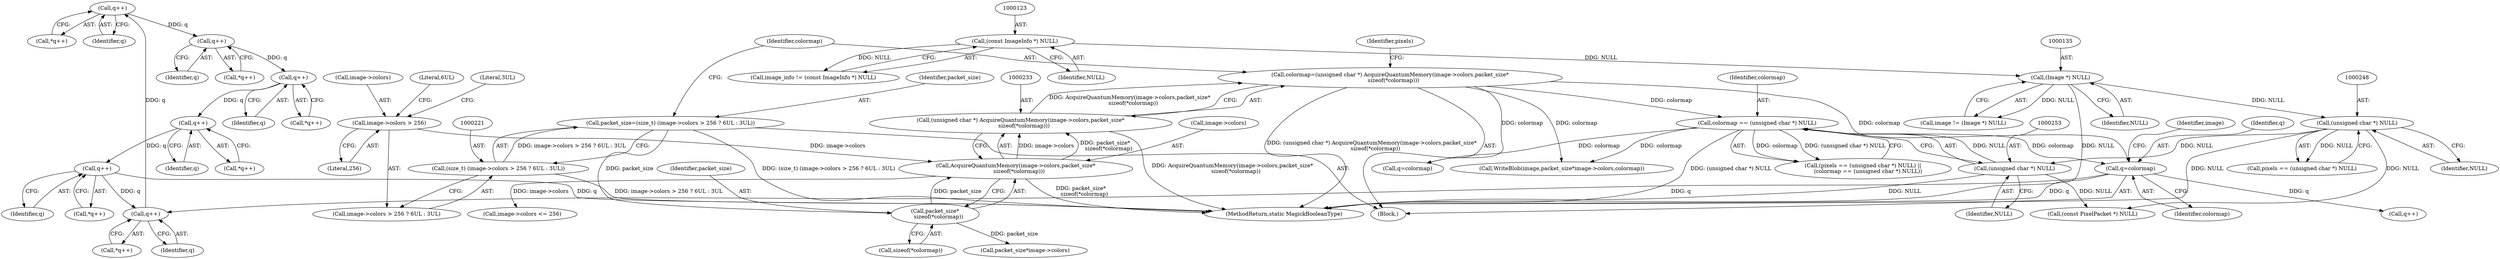 digraph "0_ImageMagick_10b3823a7619ed22d42764733eb052c4159bc8c1@pointer" {
"1000359" [label="(Call,q++)"];
"1000343" [label="(Call,q++)"];
"1000423" [label="(Call,q++)"];
"1000407" [label="(Call,q++)"];
"1000391" [label="(Call,q++)"];
"1000375" [label="(Call,q++)"];
"1000359" [label="(Call,q++)"];
"1000261" [label="(Call,q=colormap)"];
"1000250" [label="(Call,colormap == (unsigned char *) NULL)"];
"1000230" [label="(Call,colormap=(unsigned char *) AcquireQuantumMemory(image->colors,packet_size*\n    sizeof(*colormap)))"];
"1000232" [label="(Call,(unsigned char *) AcquireQuantumMemory(image->colors,packet_size*\n    sizeof(*colormap)))"];
"1000234" [label="(Call,AcquireQuantumMemory(image->colors,packet_size*\n    sizeof(*colormap)))"];
"1000223" [label="(Call,image->colors > 256)"];
"1000238" [label="(Call,packet_size*\n    sizeof(*colormap))"];
"1000218" [label="(Call,packet_size=(size_t) (image->colors > 256 ? 6UL : 3UL))"];
"1000220" [label="(Call,(size_t) (image->colors > 256 ? 6UL : 3UL))"];
"1000252" [label="(Call,(unsigned char *) NULL)"];
"1000247" [label="(Call,(unsigned char *) NULL)"];
"1000134" [label="(Call,(Image *) NULL)"];
"1000122" [label="(Call,(const ImageInfo *) NULL)"];
"1000376" [label="(Identifier,q)"];
"1000251" [label="(Identifier,colormap)"];
"1000265" [label="(Call,image->colors <= 256)"];
"1000234" [label="(Call,AcquireQuantumMemory(image->colors,packet_size*\n    sizeof(*colormap)))"];
"1000240" [label="(Call,sizeof(*colormap))"];
"1000392" [label="(Identifier,q)"];
"1000254" [label="(Identifier,NULL)"];
"1000358" [label="(Call,*q++)"];
"1000230" [label="(Call,colormap=(unsigned char *) AcquireQuantumMemory(image->colors,packet_size*\n    sizeof(*colormap)))"];
"1000249" [label="(Identifier,NULL)"];
"1000263" [label="(Identifier,colormap)"];
"1000484" [label="(Call,(const PixelPacket *) NULL)"];
"1000262" [label="(Identifier,q)"];
"1000407" [label="(Call,q++)"];
"1000258" [label="(Call,q=colormap)"];
"1000342" [label="(Call,*q++)"];
"1000374" [label="(Call,*q++)"];
"1000220" [label="(Call,(size_t) (image->colors > 256 ? 6UL : 3UL))"];
"1000422" [label="(Call,*q++)"];
"1000441" [label="(Call,packet_size*image->colors)"];
"1000224" [label="(Call,image->colors)"];
"1000344" [label="(Identifier,q)"];
"1000408" [label="(Identifier,q)"];
"1000245" [label="(Call,pixels == (unsigned char *) NULL)"];
"1000252" [label="(Call,(unsigned char *) NULL)"];
"1000235" [label="(Call,image->colors)"];
"1000228" [label="(Literal,6UL)"];
"1000239" [label="(Identifier,packet_size)"];
"1000134" [label="(Call,(Image *) NULL)"];
"1000132" [label="(Call,image != (Image *) NULL)"];
"1000136" [label="(Identifier,NULL)"];
"1000124" [label="(Identifier,NULL)"];
"1000246" [label="(Identifier,pixels)"];
"1000359" [label="(Call,q++)"];
"1000120" [label="(Call,image_info != (const ImageInfo *) NULL)"];
"1000423" [label="(Call,q++)"];
"1000267" [label="(Identifier,image)"];
"1000223" [label="(Call,image->colors > 256)"];
"1000122" [label="(Call,(const ImageInfo *) NULL)"];
"1000229" [label="(Literal,3UL)"];
"1000244" [label="(Call,(pixels == (unsigned char *) NULL) ||\n      (colormap == (unsigned char *) NULL))"];
"1000343" [label="(Call,q++)"];
"1000391" [label="(Call,q++)"];
"1000231" [label="(Identifier,colormap)"];
"1000222" [label="(Call,image->colors > 256 ? 6UL : 3UL)"];
"1000247" [label="(Call,(unsigned char *) NULL)"];
"1000219" [label="(Identifier,packet_size)"];
"1000238" [label="(Call,packet_size*\n    sizeof(*colormap))"];
"1000107" [label="(Block,)"];
"1000261" [label="(Call,q=colormap)"];
"1000286" [label="(Call,q++)"];
"1000232" [label="(Call,(unsigned char *) AcquireQuantumMemory(image->colors,packet_size*\n    sizeof(*colormap)))"];
"1000250" [label="(Call,colormap == (unsigned char *) NULL)"];
"1000360" [label="(Identifier,q)"];
"1000218" [label="(Call,packet_size=(size_t) (image->colors > 256 ? 6UL : 3UL))"];
"1000424" [label="(Identifier,q)"];
"1000561" [label="(MethodReturn,static MagickBooleanType)"];
"1000227" [label="(Literal,256)"];
"1000390" [label="(Call,*q++)"];
"1000439" [label="(Call,WriteBlob(image,packet_size*image->colors,colormap))"];
"1000406" [label="(Call,*q++)"];
"1000375" [label="(Call,q++)"];
"1000359" -> "1000358"  [label="AST: "];
"1000359" -> "1000360"  [label="CFG: "];
"1000360" -> "1000359"  [label="AST: "];
"1000358" -> "1000359"  [label="CFG: "];
"1000343" -> "1000359"  [label="DDG: q"];
"1000359" -> "1000375"  [label="DDG: q"];
"1000343" -> "1000342"  [label="AST: "];
"1000343" -> "1000344"  [label="CFG: "];
"1000344" -> "1000343"  [label="AST: "];
"1000342" -> "1000343"  [label="CFG: "];
"1000423" -> "1000343"  [label="DDG: q"];
"1000261" -> "1000343"  [label="DDG: q"];
"1000423" -> "1000422"  [label="AST: "];
"1000423" -> "1000424"  [label="CFG: "];
"1000424" -> "1000423"  [label="AST: "];
"1000422" -> "1000423"  [label="CFG: "];
"1000423" -> "1000561"  [label="DDG: q"];
"1000407" -> "1000423"  [label="DDG: q"];
"1000407" -> "1000406"  [label="AST: "];
"1000407" -> "1000408"  [label="CFG: "];
"1000408" -> "1000407"  [label="AST: "];
"1000406" -> "1000407"  [label="CFG: "];
"1000391" -> "1000407"  [label="DDG: q"];
"1000391" -> "1000390"  [label="AST: "];
"1000391" -> "1000392"  [label="CFG: "];
"1000392" -> "1000391"  [label="AST: "];
"1000390" -> "1000391"  [label="CFG: "];
"1000375" -> "1000391"  [label="DDG: q"];
"1000375" -> "1000374"  [label="AST: "];
"1000375" -> "1000376"  [label="CFG: "];
"1000376" -> "1000375"  [label="AST: "];
"1000374" -> "1000375"  [label="CFG: "];
"1000261" -> "1000107"  [label="AST: "];
"1000261" -> "1000263"  [label="CFG: "];
"1000262" -> "1000261"  [label="AST: "];
"1000263" -> "1000261"  [label="AST: "];
"1000267" -> "1000261"  [label="CFG: "];
"1000261" -> "1000561"  [label="DDG: q"];
"1000250" -> "1000261"  [label="DDG: colormap"];
"1000230" -> "1000261"  [label="DDG: colormap"];
"1000261" -> "1000286"  [label="DDG: q"];
"1000250" -> "1000244"  [label="AST: "];
"1000250" -> "1000252"  [label="CFG: "];
"1000251" -> "1000250"  [label="AST: "];
"1000252" -> "1000250"  [label="AST: "];
"1000244" -> "1000250"  [label="CFG: "];
"1000250" -> "1000561"  [label="DDG: (unsigned char *) NULL"];
"1000250" -> "1000244"  [label="DDG: colormap"];
"1000250" -> "1000244"  [label="DDG: (unsigned char *) NULL"];
"1000230" -> "1000250"  [label="DDG: colormap"];
"1000252" -> "1000250"  [label="DDG: NULL"];
"1000250" -> "1000258"  [label="DDG: colormap"];
"1000250" -> "1000439"  [label="DDG: colormap"];
"1000230" -> "1000107"  [label="AST: "];
"1000230" -> "1000232"  [label="CFG: "];
"1000231" -> "1000230"  [label="AST: "];
"1000232" -> "1000230"  [label="AST: "];
"1000246" -> "1000230"  [label="CFG: "];
"1000230" -> "1000561"  [label="DDG: (unsigned char *) AcquireQuantumMemory(image->colors,packet_size*\n    sizeof(*colormap))"];
"1000232" -> "1000230"  [label="DDG: AcquireQuantumMemory(image->colors,packet_size*\n    sizeof(*colormap))"];
"1000230" -> "1000258"  [label="DDG: colormap"];
"1000230" -> "1000439"  [label="DDG: colormap"];
"1000232" -> "1000234"  [label="CFG: "];
"1000233" -> "1000232"  [label="AST: "];
"1000234" -> "1000232"  [label="AST: "];
"1000232" -> "1000561"  [label="DDG: AcquireQuantumMemory(image->colors,packet_size*\n    sizeof(*colormap))"];
"1000234" -> "1000232"  [label="DDG: image->colors"];
"1000234" -> "1000232"  [label="DDG: packet_size*\n    sizeof(*colormap)"];
"1000234" -> "1000238"  [label="CFG: "];
"1000235" -> "1000234"  [label="AST: "];
"1000238" -> "1000234"  [label="AST: "];
"1000234" -> "1000561"  [label="DDG: packet_size*\n    sizeof(*colormap)"];
"1000223" -> "1000234"  [label="DDG: image->colors"];
"1000238" -> "1000234"  [label="DDG: packet_size"];
"1000234" -> "1000265"  [label="DDG: image->colors"];
"1000223" -> "1000222"  [label="AST: "];
"1000223" -> "1000227"  [label="CFG: "];
"1000224" -> "1000223"  [label="AST: "];
"1000227" -> "1000223"  [label="AST: "];
"1000228" -> "1000223"  [label="CFG: "];
"1000229" -> "1000223"  [label="CFG: "];
"1000238" -> "1000240"  [label="CFG: "];
"1000239" -> "1000238"  [label="AST: "];
"1000240" -> "1000238"  [label="AST: "];
"1000218" -> "1000238"  [label="DDG: packet_size"];
"1000238" -> "1000441"  [label="DDG: packet_size"];
"1000218" -> "1000107"  [label="AST: "];
"1000218" -> "1000220"  [label="CFG: "];
"1000219" -> "1000218"  [label="AST: "];
"1000220" -> "1000218"  [label="AST: "];
"1000231" -> "1000218"  [label="CFG: "];
"1000218" -> "1000561"  [label="DDG: (size_t) (image->colors > 256 ? 6UL : 3UL)"];
"1000220" -> "1000218"  [label="DDG: image->colors > 256 ? 6UL : 3UL"];
"1000220" -> "1000222"  [label="CFG: "];
"1000221" -> "1000220"  [label="AST: "];
"1000222" -> "1000220"  [label="AST: "];
"1000220" -> "1000561"  [label="DDG: image->colors > 256 ? 6UL : 3UL"];
"1000252" -> "1000254"  [label="CFG: "];
"1000253" -> "1000252"  [label="AST: "];
"1000254" -> "1000252"  [label="AST: "];
"1000252" -> "1000561"  [label="DDG: NULL"];
"1000247" -> "1000252"  [label="DDG: NULL"];
"1000252" -> "1000484"  [label="DDG: NULL"];
"1000247" -> "1000245"  [label="AST: "];
"1000247" -> "1000249"  [label="CFG: "];
"1000248" -> "1000247"  [label="AST: "];
"1000249" -> "1000247"  [label="AST: "];
"1000245" -> "1000247"  [label="CFG: "];
"1000247" -> "1000561"  [label="DDG: NULL"];
"1000247" -> "1000245"  [label="DDG: NULL"];
"1000134" -> "1000247"  [label="DDG: NULL"];
"1000247" -> "1000484"  [label="DDG: NULL"];
"1000134" -> "1000132"  [label="AST: "];
"1000134" -> "1000136"  [label="CFG: "];
"1000135" -> "1000134"  [label="AST: "];
"1000136" -> "1000134"  [label="AST: "];
"1000132" -> "1000134"  [label="CFG: "];
"1000134" -> "1000561"  [label="DDG: NULL"];
"1000134" -> "1000132"  [label="DDG: NULL"];
"1000122" -> "1000134"  [label="DDG: NULL"];
"1000122" -> "1000120"  [label="AST: "];
"1000122" -> "1000124"  [label="CFG: "];
"1000123" -> "1000122"  [label="AST: "];
"1000124" -> "1000122"  [label="AST: "];
"1000120" -> "1000122"  [label="CFG: "];
"1000122" -> "1000120"  [label="DDG: NULL"];
}
